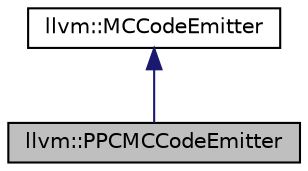 digraph "llvm::PPCMCCodeEmitter"
{
 // LATEX_PDF_SIZE
  bgcolor="transparent";
  edge [fontname="Helvetica",fontsize="10",labelfontname="Helvetica",labelfontsize="10"];
  node [fontname="Helvetica",fontsize="10",shape="box"];
  Node1 [label="llvm::PPCMCCodeEmitter",height=0.2,width=0.4,color="black", fillcolor="grey75", style="filled", fontcolor="black",tooltip=" "];
  Node2 -> Node1 [dir="back",color="midnightblue",fontsize="10",style="solid",fontname="Helvetica"];
  Node2 [label="llvm::MCCodeEmitter",height=0.2,width=0.4,color="black",URL="$classllvm_1_1MCCodeEmitter.html",tooltip="MCCodeEmitter - Generic instruction encoding interface."];
}
